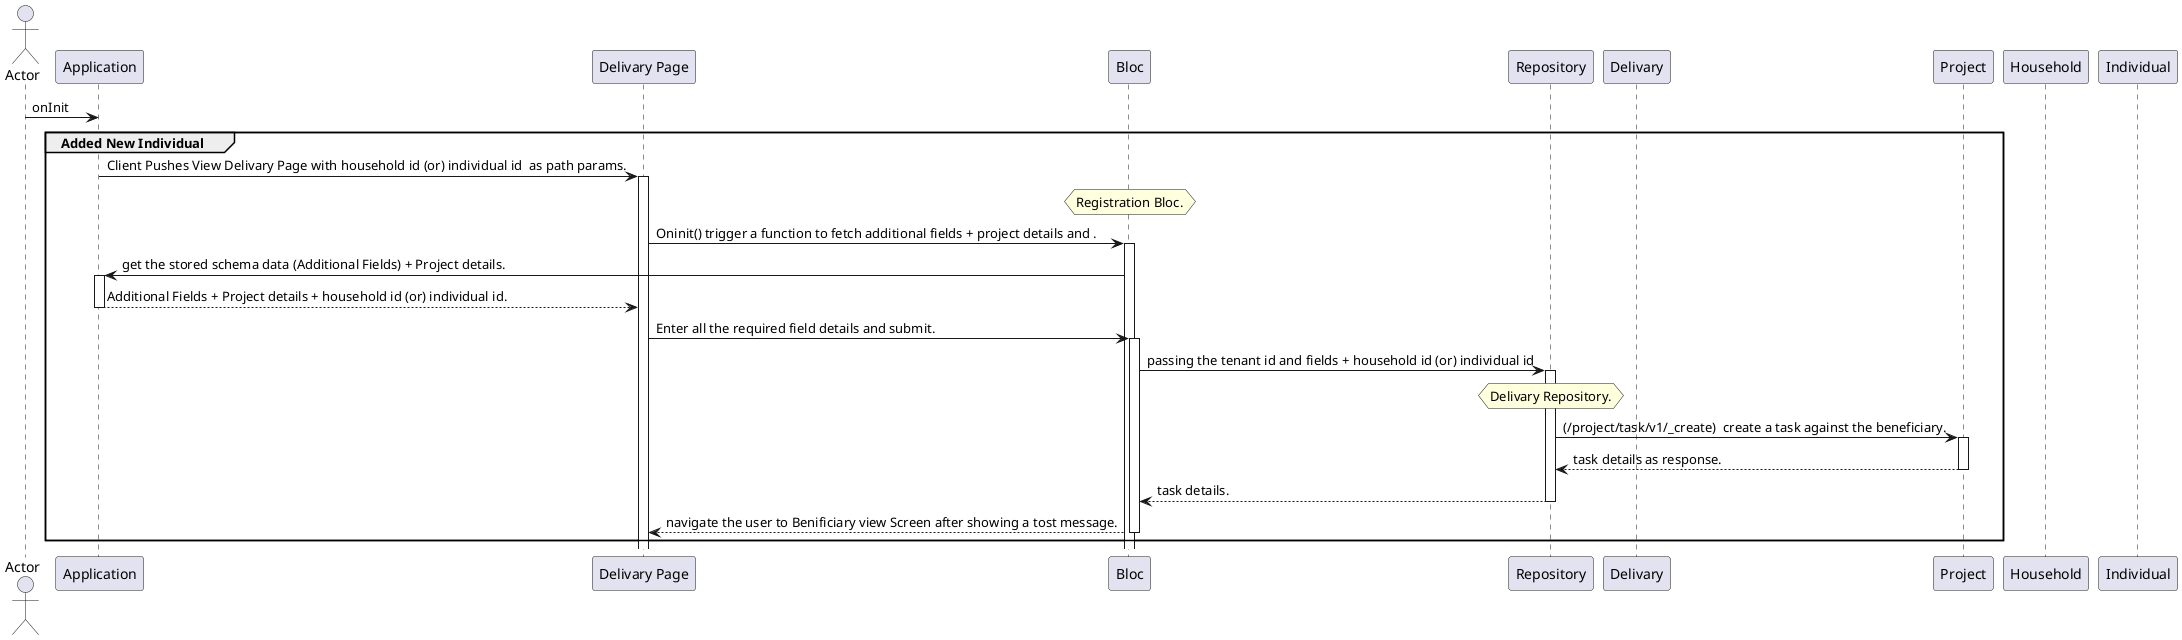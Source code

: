 @startuml Delivary 
!function $my_code($fgcolor, $bgcolor)
!return "<color:"+$fgcolor+"><back:"+$bgcolor+"><size:14><b><font:monospaced>"
!endfunction
actor Actor
participant Application as client
participant "Delivary Page" as delivary
participant Bloc
participant Repository as repository
participant Delivary as delivary_service
participant Project as project_serivce
participant Household as house_hold_service
participant Individual as individual_service

Actor -> client: onInit
group  Added New Individual
    autoactivate on

    client -> delivary: Client Pushes View Delivary Page with household id (or) individual id  as path params.
    hnote over Bloc : Registration Bloc.
    delivary -> Bloc: Oninit() trigger a function to fetch additional fields + project details and .
    Bloc -> client :  get the stored schema data (Additional Fields) + Project details.
    client -->delivary: Additional Fields + Project details + household id (or) individual id.
    delivary -> Bloc: Enter all the required field details and submit.
    Bloc -> repository : passing the tenant id and fields + household id (or) individual id
    hnote over repository : Delivary Repository.
    repository -> project_serivce : (/project/task/v1/_create)  create a task against the beneficiary.
    project_serivce --> repository : task details as response.
    repository --> Bloc :  task details.
    Bloc --> delivary : navigate the user to Benificiary view Screen after showing a tost message.

    autoactivate off
end
@enduml